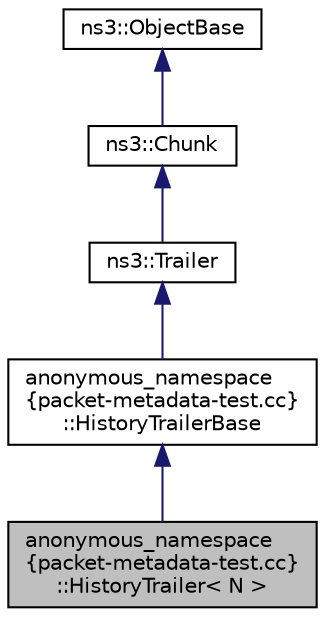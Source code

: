 digraph "anonymous_namespace{packet-metadata-test.cc}::HistoryTrailer&lt; N &gt;"
{
 // LATEX_PDF_SIZE
  edge [fontname="Helvetica",fontsize="10",labelfontname="Helvetica",labelfontsize="10"];
  node [fontname="Helvetica",fontsize="10",shape=record];
  Node1 [label="anonymous_namespace\l\{packet-metadata-test.cc\}\l::HistoryTrailer\< N \>",height=0.2,width=0.4,color="black", fillcolor="grey75", style="filled", fontcolor="black",tooltip="Template trailer-type class to check the proper trailer concatenation."];
  Node2 -> Node1 [dir="back",color="midnightblue",fontsize="10",style="solid",fontname="Helvetica"];
  Node2 [label="anonymous_namespace\l\{packet-metadata-test.cc\}\l::HistoryTrailerBase",height=0.2,width=0.4,color="black", fillcolor="white", style="filled",URL="$classanonymous__namespace_02packet-metadata-test_8cc_03_1_1_history_trailer_base.html",tooltip="Base trailer-type class to check the proper trailer concatenation."];
  Node3 -> Node2 [dir="back",color="midnightblue",fontsize="10",style="solid",fontname="Helvetica"];
  Node3 [label="ns3::Trailer",height=0.2,width=0.4,color="black", fillcolor="white", style="filled",URL="$classns3_1_1_trailer.html",tooltip="Protocol trailer serialization and deserialization."];
  Node4 -> Node3 [dir="back",color="midnightblue",fontsize="10",style="solid",fontname="Helvetica"];
  Node4 [label="ns3::Chunk",height=0.2,width=0.4,color="black", fillcolor="white", style="filled",URL="$classns3_1_1_chunk.html",tooltip="abstract base class for ns3::Header and ns3::Trailer"];
  Node5 -> Node4 [dir="back",color="midnightblue",fontsize="10",style="solid",fontname="Helvetica"];
  Node5 [label="ns3::ObjectBase",height=0.2,width=0.4,color="black", fillcolor="white", style="filled",URL="$classns3_1_1_object_base.html",tooltip="Anchor the ns-3 type and attribute system."];
}
